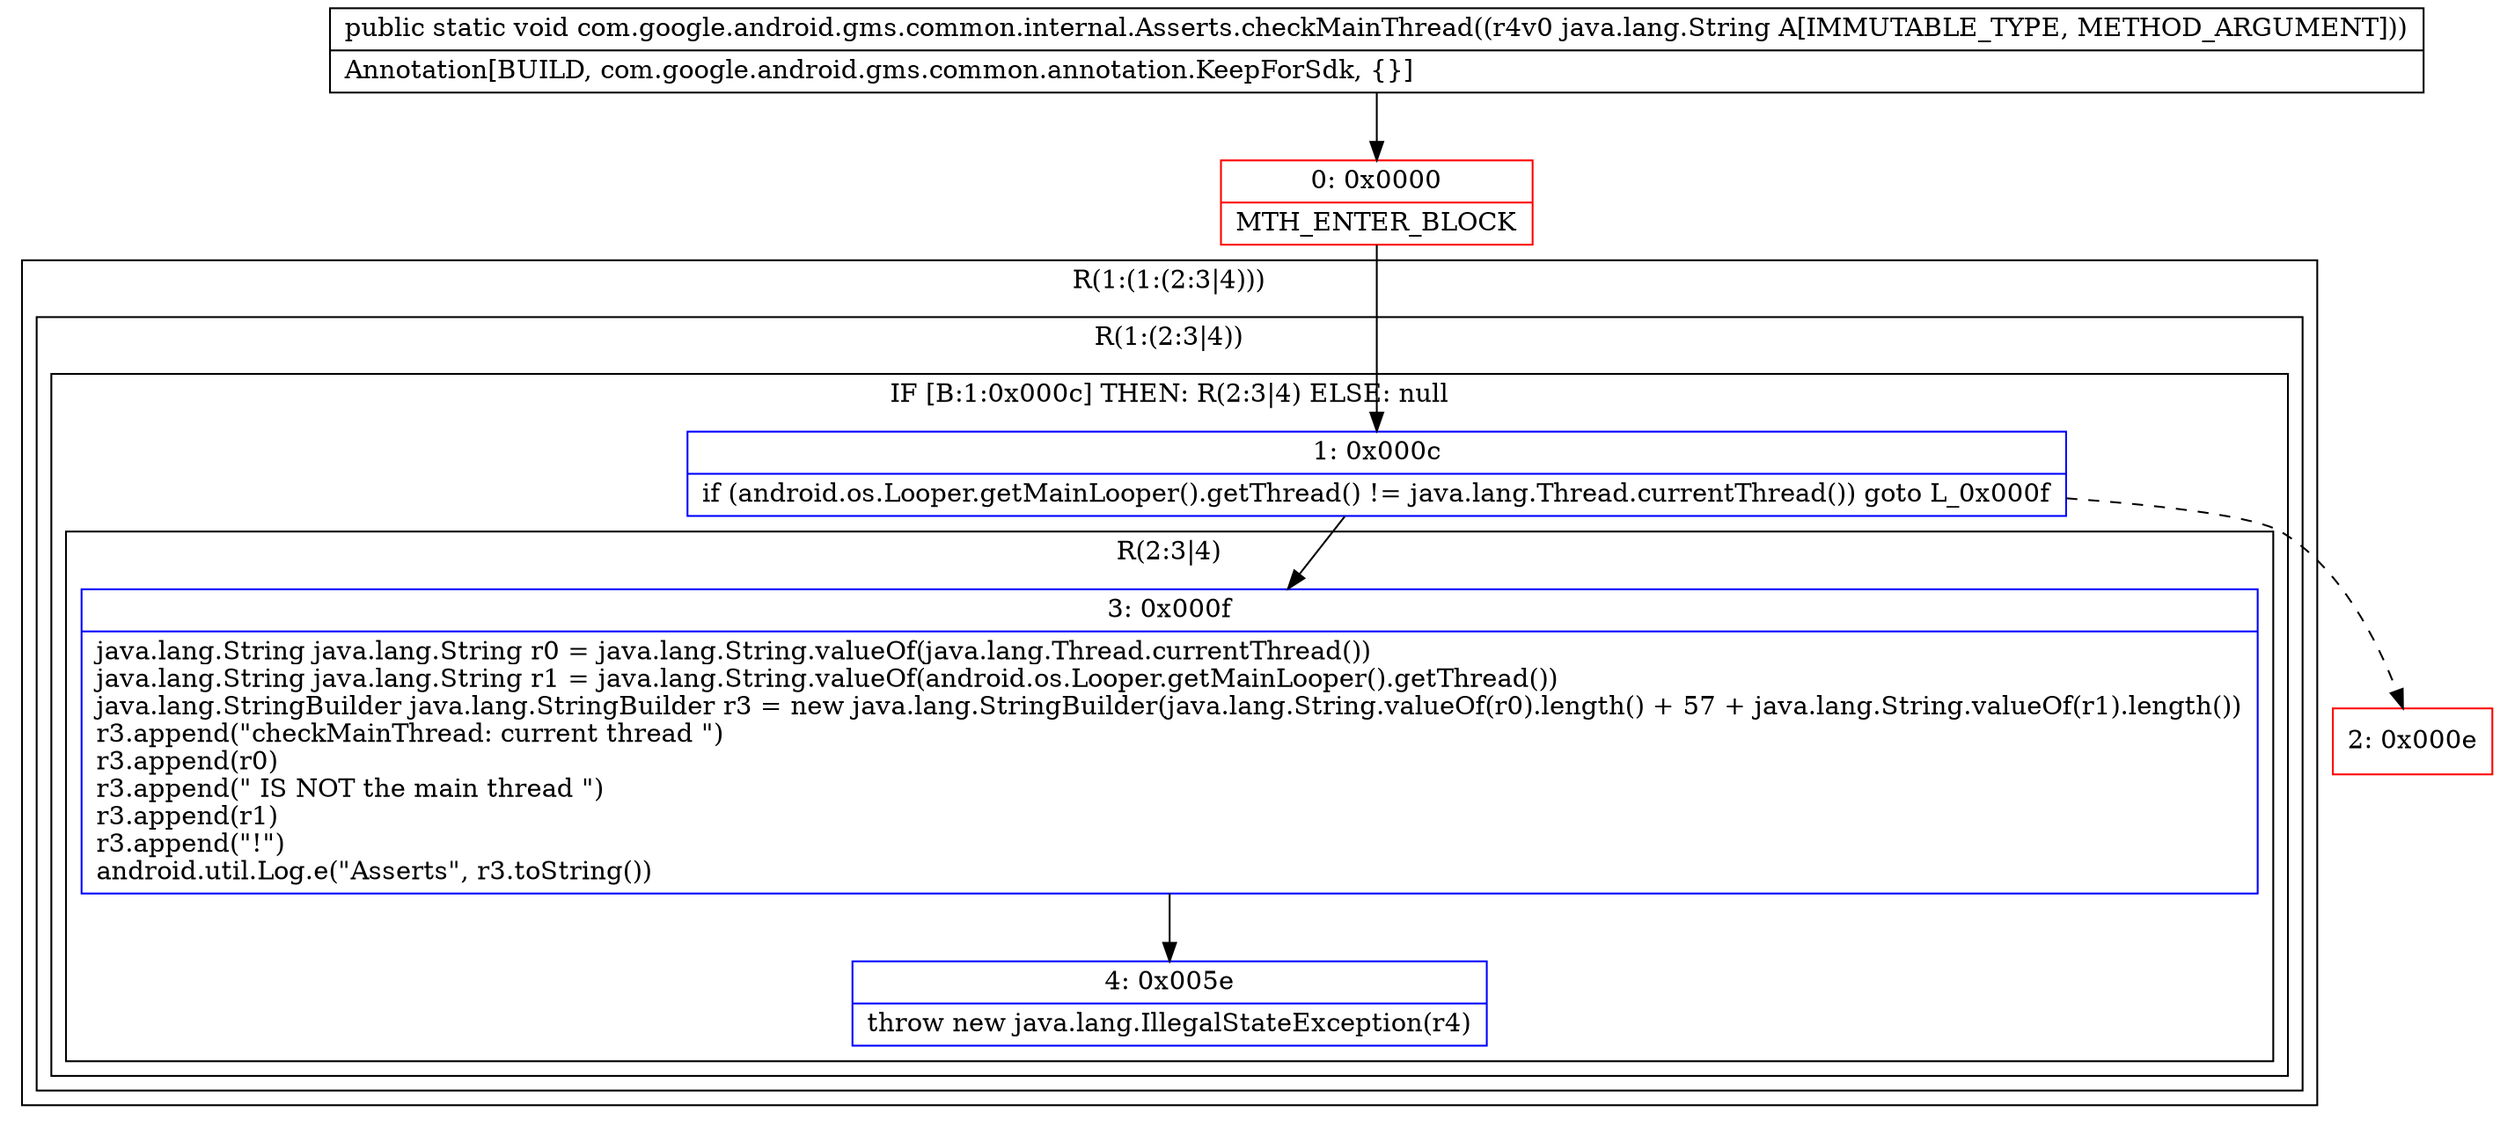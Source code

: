 digraph "CFG forcom.google.android.gms.common.internal.Asserts.checkMainThread(Ljava\/lang\/String;)V" {
subgraph cluster_Region_262897251 {
label = "R(1:(1:(2:3|4)))";
node [shape=record,color=blue];
subgraph cluster_Region_529856145 {
label = "R(1:(2:3|4))";
node [shape=record,color=blue];
subgraph cluster_IfRegion_366777260 {
label = "IF [B:1:0x000c] THEN: R(2:3|4) ELSE: null";
node [shape=record,color=blue];
Node_1 [shape=record,label="{1\:\ 0x000c|if (android.os.Looper.getMainLooper().getThread() != java.lang.Thread.currentThread()) goto L_0x000f\l}"];
subgraph cluster_Region_403723955 {
label = "R(2:3|4)";
node [shape=record,color=blue];
Node_3 [shape=record,label="{3\:\ 0x000f|java.lang.String java.lang.String r0 = java.lang.String.valueOf(java.lang.Thread.currentThread())\ljava.lang.String java.lang.String r1 = java.lang.String.valueOf(android.os.Looper.getMainLooper().getThread())\ljava.lang.StringBuilder java.lang.StringBuilder r3 = new java.lang.StringBuilder(java.lang.String.valueOf(r0).length() + 57 + java.lang.String.valueOf(r1).length())\lr3.append(\"checkMainThread: current thread \")\lr3.append(r0)\lr3.append(\" IS NOT the main thread \")\lr3.append(r1)\lr3.append(\"!\")\landroid.util.Log.e(\"Asserts\", r3.toString())\l}"];
Node_4 [shape=record,label="{4\:\ 0x005e|throw new java.lang.IllegalStateException(r4)\l}"];
}
}
}
}
Node_0 [shape=record,color=red,label="{0\:\ 0x0000|MTH_ENTER_BLOCK\l}"];
Node_2 [shape=record,color=red,label="{2\:\ 0x000e}"];
MethodNode[shape=record,label="{public static void com.google.android.gms.common.internal.Asserts.checkMainThread((r4v0 java.lang.String A[IMMUTABLE_TYPE, METHOD_ARGUMENT]))  | Annotation[BUILD, com.google.android.gms.common.annotation.KeepForSdk, \{\}]\l}"];
MethodNode -> Node_0;
Node_1 -> Node_2[style=dashed];
Node_1 -> Node_3;
Node_3 -> Node_4;
Node_0 -> Node_1;
}

